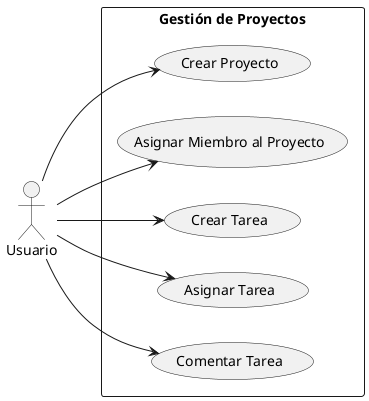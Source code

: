 @startuml Casodeuso

left to right direction
actor Usuario as User

rectangle "Gestión de Proyectos" {
    User --> (Crear Proyecto)
    User --> (Asignar Miembro al Proyecto)
    User --> (Crear Tarea)
    User --> (Asignar Tarea)
    User --> (Comentar Tarea)
}

@enduml
